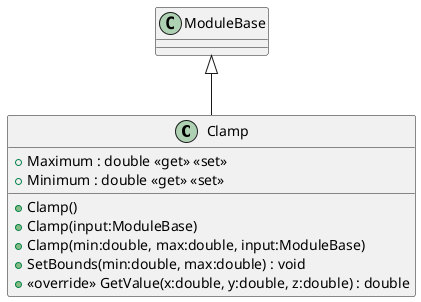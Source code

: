 @startuml
class Clamp {
    + Maximum : double <<get>> <<set>>
    + Minimum : double <<get>> <<set>>
    + Clamp()
    + Clamp(input:ModuleBase)
    + Clamp(min:double, max:double, input:ModuleBase)
    + SetBounds(min:double, max:double) : void
    + <<override>> GetValue(x:double, y:double, z:double) : double
}
ModuleBase <|-- Clamp
@enduml
